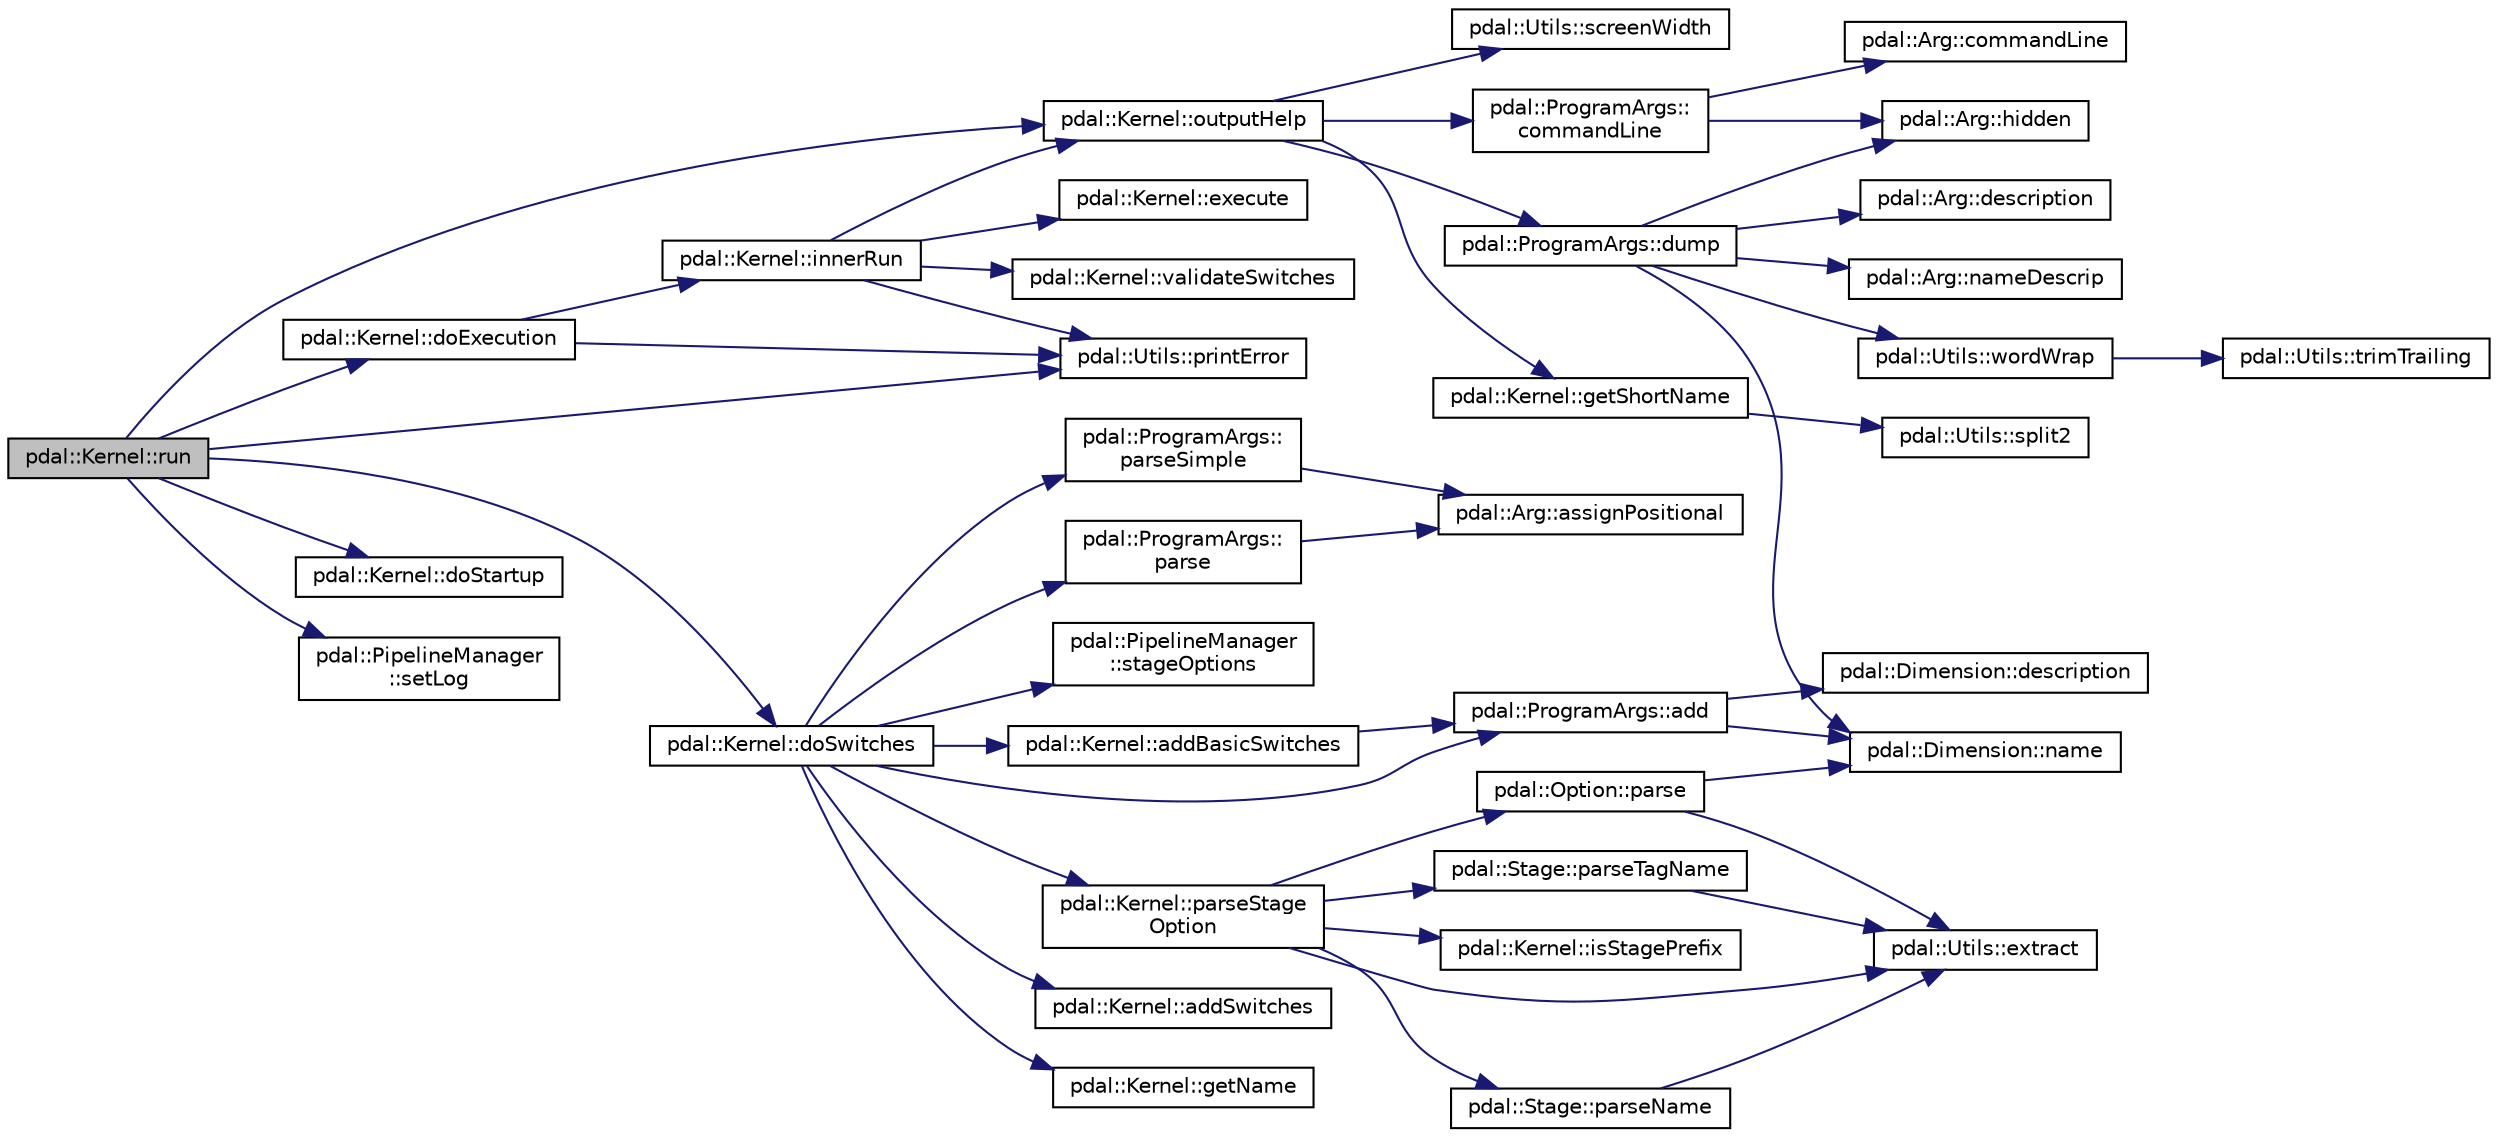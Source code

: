 digraph "pdal::Kernel::run"
{
  edge [fontname="Helvetica",fontsize="10",labelfontname="Helvetica",labelfontsize="10"];
  node [fontname="Helvetica",fontsize="10",shape=record];
  rankdir="LR";
  Node1 [label="pdal::Kernel::run",height=0.2,width=0.4,color="black", fillcolor="grey75", style="filled", fontcolor="black"];
  Node1 -> Node2 [color="midnightblue",fontsize="10",style="solid",fontname="Helvetica"];
  Node2 [label="pdal::Kernel::doExecution",height=0.2,width=0.4,color="black", fillcolor="white", style="filled",URL="$classpdal_1_1Kernel.html#a793c419df84b12c612ac12f1828e8754"];
  Node2 -> Node3 [color="midnightblue",fontsize="10",style="solid",fontname="Helvetica"];
  Node3 [label="pdal::Kernel::innerRun",height=0.2,width=0.4,color="black", fillcolor="white", style="filled",URL="$classpdal_1_1Kernel.html#a75417dddc31172a99c7b7c90fdf7aa90"];
  Node3 -> Node4 [color="midnightblue",fontsize="10",style="solid",fontname="Helvetica"];
  Node4 [label="pdal::Kernel::execute",height=0.2,width=0.4,color="black", fillcolor="white", style="filled",URL="$classpdal_1_1Kernel.html#a98860c1bcaf9e01e9ded223a9e5c5e87"];
  Node3 -> Node5 [color="midnightblue",fontsize="10",style="solid",fontname="Helvetica"];
  Node5 [label="pdal::Kernel::outputHelp",height=0.2,width=0.4,color="black", fillcolor="white", style="filled",URL="$classpdal_1_1Kernel.html#a3df4417590a1b1658e3b8562d9b4acfa"];
  Node5 -> Node6 [color="midnightblue",fontsize="10",style="solid",fontname="Helvetica"];
  Node6 [label="pdal::ProgramArgs::\lcommandLine",height=0.2,width=0.4,color="black", fillcolor="white", style="filled",URL="$classpdal_1_1ProgramArgs.html#a2edde7bdd6035cd449d94478a985f33f"];
  Node6 -> Node7 [color="midnightblue",fontsize="10",style="solid",fontname="Helvetica"];
  Node7 [label="pdal::Arg::commandLine",height=0.2,width=0.4,color="black", fillcolor="white", style="filled",URL="$classpdal_1_1Arg.html#aa8fe22fa454e6ec15b3d6f588d4e6449"];
  Node6 -> Node8 [color="midnightblue",fontsize="10",style="solid",fontname="Helvetica"];
  Node8 [label="pdal::Arg::hidden",height=0.2,width=0.4,color="black", fillcolor="white", style="filled",URL="$classpdal_1_1Arg.html#a04d4397190ffe54f705dc746568a99c8"];
  Node5 -> Node9 [color="midnightblue",fontsize="10",style="solid",fontname="Helvetica"];
  Node9 [label="pdal::ProgramArgs::dump",height=0.2,width=0.4,color="black", fillcolor="white", style="filled",URL="$classpdal_1_1ProgramArgs.html#a735375940de6cf77c210986dbadb5ae2"];
  Node9 -> Node10 [color="midnightblue",fontsize="10",style="solid",fontname="Helvetica"];
  Node10 [label="pdal::Arg::description",height=0.2,width=0.4,color="black", fillcolor="white", style="filled",URL="$classpdal_1_1Arg.html#a3018ba91f8251d33c1c41fc28406dcb1"];
  Node9 -> Node8 [color="midnightblue",fontsize="10",style="solid",fontname="Helvetica"];
  Node9 -> Node11 [color="midnightblue",fontsize="10",style="solid",fontname="Helvetica"];
  Node11 [label="pdal::Dimension::name",height=0.2,width=0.4,color="black", fillcolor="white", style="filled",URL="$namespacepdal_1_1Dimension.html#af3176b0b7e6b4be000317846cf7c2718"];
  Node9 -> Node12 [color="midnightblue",fontsize="10",style="solid",fontname="Helvetica"];
  Node12 [label="pdal::Arg::nameDescrip",height=0.2,width=0.4,color="black", fillcolor="white", style="filled",URL="$classpdal_1_1Arg.html#aed1a5d82948beeb7c7edae502fc48153"];
  Node9 -> Node13 [color="midnightblue",fontsize="10",style="solid",fontname="Helvetica"];
  Node13 [label="pdal::Utils::wordWrap",height=0.2,width=0.4,color="black", fillcolor="white", style="filled",URL="$namespacepdal_1_1Utils.html#aa378eb082b365411cba12fa0d72d0fa9"];
  Node13 -> Node14 [color="midnightblue",fontsize="10",style="solid",fontname="Helvetica"];
  Node14 [label="pdal::Utils::trimTrailing",height=0.2,width=0.4,color="black", fillcolor="white", style="filled",URL="$namespacepdal_1_1Utils.html#afed0ad4146baafd1973c85e1508ade73"];
  Node5 -> Node15 [color="midnightblue",fontsize="10",style="solid",fontname="Helvetica"];
  Node15 [label="pdal::Kernel::getShortName",height=0.2,width=0.4,color="black", fillcolor="white", style="filled",URL="$classpdal_1_1Kernel.html#ad18c5166ac0a263870a529264f23c942"];
  Node15 -> Node16 [color="midnightblue",fontsize="10",style="solid",fontname="Helvetica"];
  Node16 [label="pdal::Utils::split2",height=0.2,width=0.4,color="black", fillcolor="white", style="filled",URL="$namespacepdal_1_1Utils.html#a6ae33c6d7b4eb4bcae6ec17fb8cc04fc"];
  Node5 -> Node17 [color="midnightblue",fontsize="10",style="solid",fontname="Helvetica"];
  Node17 [label="pdal::Utils::screenWidth",height=0.2,width=0.4,color="black", fillcolor="white", style="filled",URL="$namespacepdal_1_1Utils.html#aee17eefb452039219cd761523ec99bed"];
  Node3 -> Node18 [color="midnightblue",fontsize="10",style="solid",fontname="Helvetica"];
  Node18 [label="pdal::Utils::printError",height=0.2,width=0.4,color="black", fillcolor="white", style="filled",URL="$namespacepdal_1_1Utils.html#ada321695f57c876ef51227bdf5b84f7a"];
  Node3 -> Node19 [color="midnightblue",fontsize="10",style="solid",fontname="Helvetica"];
  Node19 [label="pdal::Kernel::validateSwitches",height=0.2,width=0.4,color="black", fillcolor="white", style="filled",URL="$classpdal_1_1Kernel.html#a9afcb46799cbcf58bc3190d2ca01382a"];
  Node2 -> Node18 [color="midnightblue",fontsize="10",style="solid",fontname="Helvetica"];
  Node1 -> Node20 [color="midnightblue",fontsize="10",style="solid",fontname="Helvetica"];
  Node20 [label="pdal::Kernel::doStartup",height=0.2,width=0.4,color="black", fillcolor="white", style="filled",URL="$classpdal_1_1Kernel.html#af341ae35dfdce635459efa1605e1e2af"];
  Node1 -> Node21 [color="midnightblue",fontsize="10",style="solid",fontname="Helvetica"];
  Node21 [label="pdal::Kernel::doSwitches",height=0.2,width=0.4,color="black", fillcolor="white", style="filled",URL="$classpdal_1_1Kernel.html#a03863e07df6fe6c6dc915e2d21f1b153"];
  Node21 -> Node22 [color="midnightblue",fontsize="10",style="solid",fontname="Helvetica"];
  Node22 [label="pdal::ProgramArgs::add",height=0.2,width=0.4,color="black", fillcolor="white", style="filled",URL="$classpdal_1_1ProgramArgs.html#a9f773618ed928e9cef78aa1bf8278784"];
  Node22 -> Node23 [color="midnightblue",fontsize="10",style="solid",fontname="Helvetica"];
  Node23 [label="pdal::Dimension::description",height=0.2,width=0.4,color="black", fillcolor="white", style="filled",URL="$namespacepdal_1_1Dimension.html#a4041a0eeee0ca503caad91db24affa0e"];
  Node22 -> Node11 [color="midnightblue",fontsize="10",style="solid",fontname="Helvetica"];
  Node21 -> Node24 [color="midnightblue",fontsize="10",style="solid",fontname="Helvetica"];
  Node24 [label="pdal::Kernel::addBasicSwitches",height=0.2,width=0.4,color="black", fillcolor="white", style="filled",URL="$classpdal_1_1Kernel.html#ab02b426f14fdd9648ca379c076aaf5e6"];
  Node24 -> Node22 [color="midnightblue",fontsize="10",style="solid",fontname="Helvetica"];
  Node21 -> Node25 [color="midnightblue",fontsize="10",style="solid",fontname="Helvetica"];
  Node25 [label="pdal::Kernel::addSwitches",height=0.2,width=0.4,color="black", fillcolor="white", style="filled",URL="$classpdal_1_1Kernel.html#a8b11af4315392030c520cd2339a9736a"];
  Node21 -> Node26 [color="midnightblue",fontsize="10",style="solid",fontname="Helvetica"];
  Node26 [label="pdal::Kernel::getName",height=0.2,width=0.4,color="black", fillcolor="white", style="filled",URL="$classpdal_1_1Kernel.html#a3bb98bdfde501f314741638e639e18d1"];
  Node21 -> Node27 [color="midnightblue",fontsize="10",style="solid",fontname="Helvetica"];
  Node27 [label="pdal::ProgramArgs::\lparse",height=0.2,width=0.4,color="black", fillcolor="white", style="filled",URL="$classpdal_1_1ProgramArgs.html#ab4b405bda3b9a91e70b6c6ce8154e539"];
  Node27 -> Node28 [color="midnightblue",fontsize="10",style="solid",fontname="Helvetica"];
  Node28 [label="pdal::Arg::assignPositional",height=0.2,width=0.4,color="black", fillcolor="white", style="filled",URL="$classpdal_1_1Arg.html#aef855c41a3ce6d940c4597b07b36a41a"];
  Node21 -> Node29 [color="midnightblue",fontsize="10",style="solid",fontname="Helvetica"];
  Node29 [label="pdal::ProgramArgs::\lparseSimple",height=0.2,width=0.4,color="black", fillcolor="white", style="filled",URL="$classpdal_1_1ProgramArgs.html#a175c2bec357b9d6ee57b8462d41713bb"];
  Node29 -> Node28 [color="midnightblue",fontsize="10",style="solid",fontname="Helvetica"];
  Node21 -> Node30 [color="midnightblue",fontsize="10",style="solid",fontname="Helvetica"];
  Node30 [label="pdal::Kernel::parseStage\lOption",height=0.2,width=0.4,color="black", fillcolor="white", style="filled",URL="$classpdal_1_1Kernel.html#af513332c276256a728125e1d1af3a7f1"];
  Node30 -> Node31 [color="midnightblue",fontsize="10",style="solid",fontname="Helvetica"];
  Node31 [label="pdal::Utils::extract",height=0.2,width=0.4,color="black", fillcolor="white", style="filled",URL="$namespacepdal_1_1Utils.html#acae5a19cd66121b77e2599daec48413d"];
  Node30 -> Node32 [color="midnightblue",fontsize="10",style="solid",fontname="Helvetica"];
  Node32 [label="pdal::Kernel::isStagePrefix",height=0.2,width=0.4,color="black", fillcolor="white", style="filled",URL="$classpdal_1_1Kernel.html#a6060ade352dd46d043fe723b647f522c"];
  Node30 -> Node33 [color="midnightblue",fontsize="10",style="solid",fontname="Helvetica"];
  Node33 [label="pdal::Option::parse",height=0.2,width=0.4,color="black", fillcolor="white", style="filled",URL="$classpdal_1_1Option.html#a978a36cf9180d3636ea770988961952b"];
  Node33 -> Node31 [color="midnightblue",fontsize="10",style="solid",fontname="Helvetica"];
  Node33 -> Node11 [color="midnightblue",fontsize="10",style="solid",fontname="Helvetica"];
  Node30 -> Node34 [color="midnightblue",fontsize="10",style="solid",fontname="Helvetica"];
  Node34 [label="pdal::Stage::parseName",height=0.2,width=0.4,color="black", fillcolor="white", style="filled",URL="$classpdal_1_1Stage.html#aca3009ba4d0e25982ec2ebab343a8873"];
  Node34 -> Node31 [color="midnightblue",fontsize="10",style="solid",fontname="Helvetica"];
  Node30 -> Node35 [color="midnightblue",fontsize="10",style="solid",fontname="Helvetica"];
  Node35 [label="pdal::Stage::parseTagName",height=0.2,width=0.4,color="black", fillcolor="white", style="filled",URL="$classpdal_1_1Stage.html#a2ed4e38b8dc11601c28b66a85624cdb0"];
  Node35 -> Node31 [color="midnightblue",fontsize="10",style="solid",fontname="Helvetica"];
  Node21 -> Node36 [color="midnightblue",fontsize="10",style="solid",fontname="Helvetica"];
  Node36 [label="pdal::PipelineManager\l::stageOptions",height=0.2,width=0.4,color="black", fillcolor="white", style="filled",URL="$classpdal_1_1PipelineManager.html#ace2121baba26bb17c43438584e7d2db2"];
  Node1 -> Node5 [color="midnightblue",fontsize="10",style="solid",fontname="Helvetica"];
  Node1 -> Node18 [color="midnightblue",fontsize="10",style="solid",fontname="Helvetica"];
  Node1 -> Node37 [color="midnightblue",fontsize="10",style="solid",fontname="Helvetica"];
  Node37 [label="pdal::PipelineManager\l::setLog",height=0.2,width=0.4,color="black", fillcolor="white", style="filled",URL="$classpdal_1_1PipelineManager.html#a2f000535752f8a20e2b7355515bbc0d5"];
}
